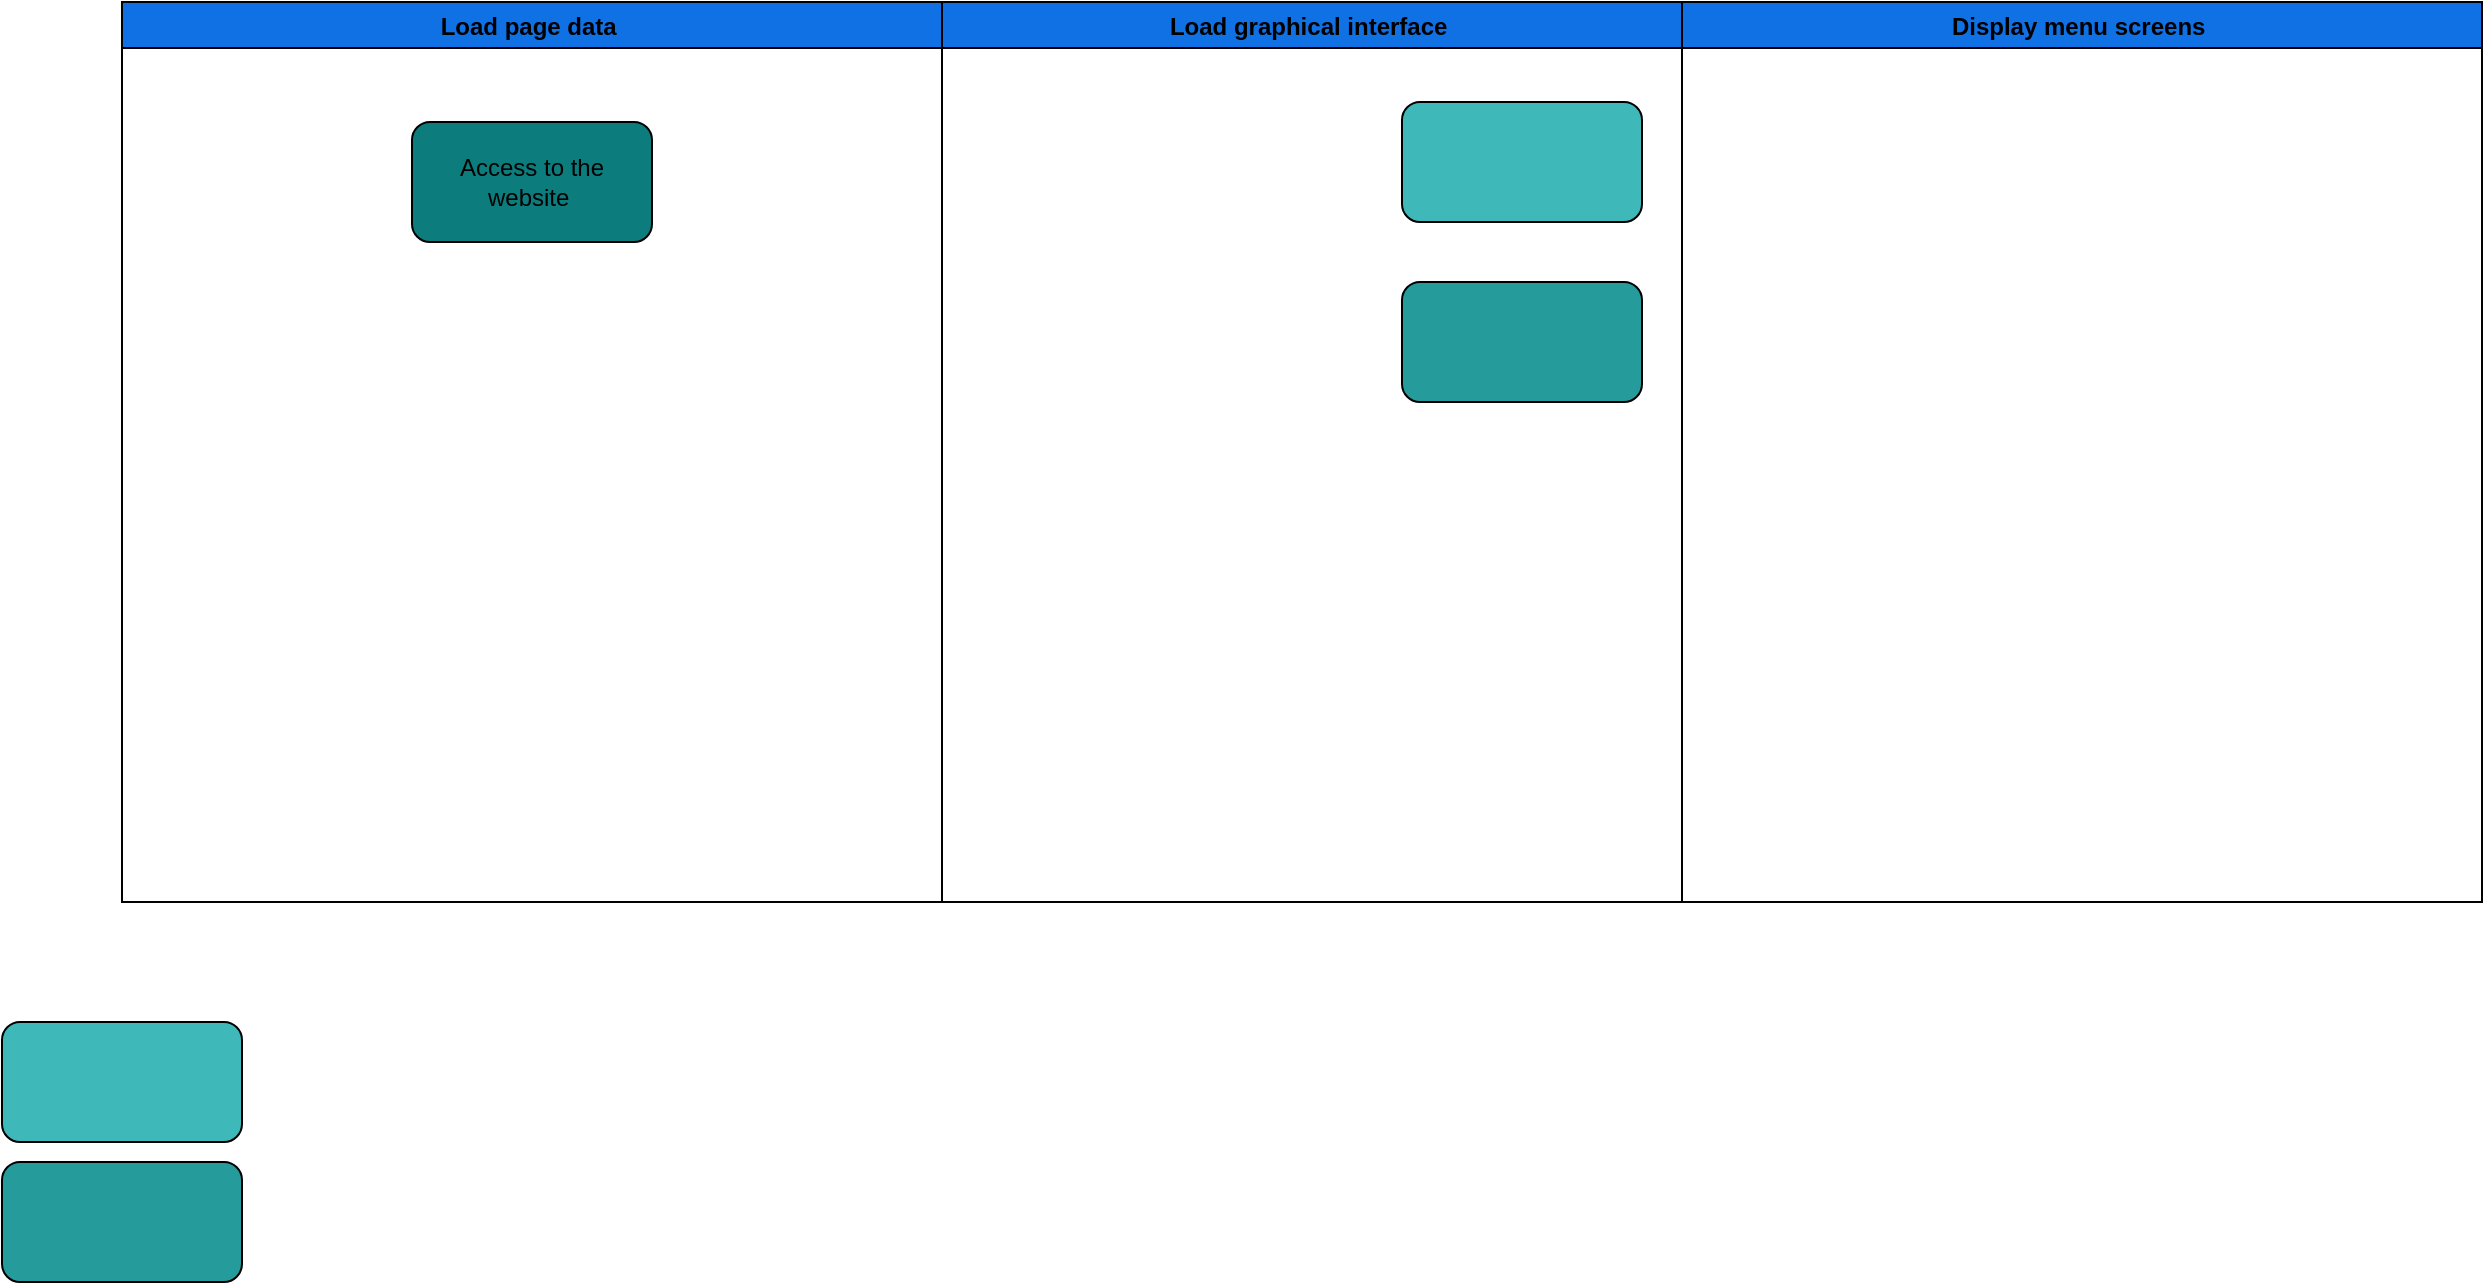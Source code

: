 <mxfile>
    <diagram id="DjmvyaZCsJMdG9fhWqIp" name="Page-1">
        <mxGraphModel dx="863" dy="522" grid="1" gridSize="10" guides="1" tooltips="1" connect="1" arrows="1" fold="1" page="1" pageScale="1" pageWidth="827" pageHeight="1169" background="none" math="0" shadow="0">
            <root>
                <mxCell id="0"/>
                <mxCell id="1" parent="0"/>
                <mxCell id="7" value="Load graphical interface " style="swimlane;fillColor=#1071e5;" vertex="1" parent="1">
                    <mxGeometry x="490" y="80" width="370" height="450" as="geometry"/>
                </mxCell>
                <mxCell id="11" value="" style="rounded=1;whiteSpace=wrap;html=1;fillColor=#3fb8b9;" vertex="1" parent="7">
                    <mxGeometry x="230" y="50" width="120" height="60" as="geometry"/>
                </mxCell>
                <mxCell id="5" value="" style="rounded=1;whiteSpace=wrap;html=1;fillColor=#259B9C;" vertex="1" parent="7">
                    <mxGeometry x="230" y="140" width="120" height="60" as="geometry"/>
                </mxCell>
                <mxCell id="8" value="Display menu screens " style="swimlane;fillColor=#1071e5;" vertex="1" parent="1">
                    <mxGeometry x="860" y="80" width="400" height="450" as="geometry"/>
                </mxCell>
                <mxCell id="9" value="Load page data " style="swimlane;fillColor=#1071e5;" vertex="1" parent="1">
                    <mxGeometry x="80" y="80" width="410" height="450" as="geometry"/>
                </mxCell>
                <mxCell id="2" value="Access to the website&amp;nbsp;" style="rounded=1;whiteSpace=wrap;html=1;fillColor=#0c7c7d;" parent="9" vertex="1">
                    <mxGeometry x="145" y="60" width="120" height="60" as="geometry"/>
                </mxCell>
                <mxCell id="12" value="" style="rounded=1;whiteSpace=wrap;html=1;fillColor=#3fb8b9;" vertex="1" parent="1">
                    <mxGeometry x="20" y="590" width="120" height="60" as="geometry"/>
                </mxCell>
                <mxCell id="16" value="" style="rounded=1;whiteSpace=wrap;html=1;fillColor=#259B9C;" vertex="1" parent="1">
                    <mxGeometry x="20" y="660" width="120" height="60" as="geometry"/>
                </mxCell>
            </root>
        </mxGraphModel>
    </diagram>
</mxfile>